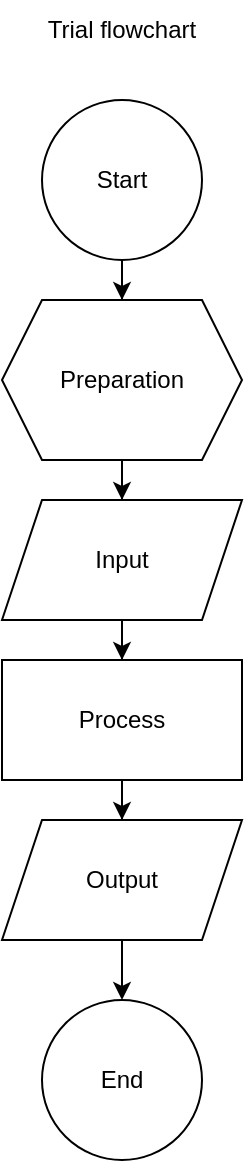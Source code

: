 <mxfile version="20.8.10" type="github">
  <diagram id="C5RBs43oDa-KdzZeNtuy" name="Page-1">
    <mxGraphModel dx="461" dy="251" grid="1" gridSize="10" guides="1" tooltips="1" connect="1" arrows="1" fold="1" page="1" pageScale="1" pageWidth="827" pageHeight="1169" math="0" shadow="0">
      <root>
        <mxCell id="WIyWlLk6GJQsqaUBKTNV-0" />
        <mxCell id="WIyWlLk6GJQsqaUBKTNV-1" parent="WIyWlLk6GJQsqaUBKTNV-0" />
        <mxCell id="qfgWXqgKvP5PUYZuIK3g-2" value="" style="edgeStyle=orthogonalEdgeStyle;rounded=0;orthogonalLoop=1;jettySize=auto;html=1;" edge="1" parent="WIyWlLk6GJQsqaUBKTNV-1" source="qfgWXqgKvP5PUYZuIK3g-0" target="qfgWXqgKvP5PUYZuIK3g-1">
          <mxGeometry relative="1" as="geometry" />
        </mxCell>
        <mxCell id="qfgWXqgKvP5PUYZuIK3g-0" value="Start" style="ellipse;whiteSpace=wrap;html=1;aspect=fixed;" vertex="1" parent="WIyWlLk6GJQsqaUBKTNV-1">
          <mxGeometry x="330" y="90" width="80" height="80" as="geometry" />
        </mxCell>
        <mxCell id="qfgWXqgKvP5PUYZuIK3g-4" value="" style="edgeStyle=orthogonalEdgeStyle;rounded=0;orthogonalLoop=1;jettySize=auto;html=1;" edge="1" parent="WIyWlLk6GJQsqaUBKTNV-1" source="qfgWXqgKvP5PUYZuIK3g-1" target="qfgWXqgKvP5PUYZuIK3g-3">
          <mxGeometry relative="1" as="geometry" />
        </mxCell>
        <mxCell id="qfgWXqgKvP5PUYZuIK3g-1" value="Preparation" style="shape=hexagon;perimeter=hexagonPerimeter2;whiteSpace=wrap;html=1;fixedSize=1;" vertex="1" parent="WIyWlLk6GJQsqaUBKTNV-1">
          <mxGeometry x="310" y="190" width="120" height="80" as="geometry" />
        </mxCell>
        <mxCell id="qfgWXqgKvP5PUYZuIK3g-6" value="" style="edgeStyle=orthogonalEdgeStyle;rounded=0;orthogonalLoop=1;jettySize=auto;html=1;" edge="1" parent="WIyWlLk6GJQsqaUBKTNV-1" source="qfgWXqgKvP5PUYZuIK3g-3" target="qfgWXqgKvP5PUYZuIK3g-5">
          <mxGeometry relative="1" as="geometry" />
        </mxCell>
        <mxCell id="qfgWXqgKvP5PUYZuIK3g-3" value="Input" style="shape=parallelogram;perimeter=parallelogramPerimeter;whiteSpace=wrap;html=1;fixedSize=1;" vertex="1" parent="WIyWlLk6GJQsqaUBKTNV-1">
          <mxGeometry x="310" y="290" width="120" height="60" as="geometry" />
        </mxCell>
        <mxCell id="qfgWXqgKvP5PUYZuIK3g-8" value="" style="edgeStyle=orthogonalEdgeStyle;rounded=0;orthogonalLoop=1;jettySize=auto;html=1;" edge="1" parent="WIyWlLk6GJQsqaUBKTNV-1" source="qfgWXqgKvP5PUYZuIK3g-5" target="qfgWXqgKvP5PUYZuIK3g-7">
          <mxGeometry relative="1" as="geometry" />
        </mxCell>
        <mxCell id="qfgWXqgKvP5PUYZuIK3g-5" value="Process" style="whiteSpace=wrap;html=1;" vertex="1" parent="WIyWlLk6GJQsqaUBKTNV-1">
          <mxGeometry x="310" y="370" width="120" height="60" as="geometry" />
        </mxCell>
        <mxCell id="qfgWXqgKvP5PUYZuIK3g-10" value="" style="edgeStyle=orthogonalEdgeStyle;rounded=0;orthogonalLoop=1;jettySize=auto;html=1;" edge="1" parent="WIyWlLk6GJQsqaUBKTNV-1" source="qfgWXqgKvP5PUYZuIK3g-7" target="qfgWXqgKvP5PUYZuIK3g-9">
          <mxGeometry relative="1" as="geometry" />
        </mxCell>
        <mxCell id="qfgWXqgKvP5PUYZuIK3g-7" value="Output" style="shape=parallelogram;perimeter=parallelogramPerimeter;whiteSpace=wrap;html=1;fixedSize=1;" vertex="1" parent="WIyWlLk6GJQsqaUBKTNV-1">
          <mxGeometry x="310" y="450" width="120" height="60" as="geometry" />
        </mxCell>
        <mxCell id="qfgWXqgKvP5PUYZuIK3g-9" value="End" style="ellipse;whiteSpace=wrap;html=1;" vertex="1" parent="WIyWlLk6GJQsqaUBKTNV-1">
          <mxGeometry x="330" y="540" width="80" height="80" as="geometry" />
        </mxCell>
        <mxCell id="qfgWXqgKvP5PUYZuIK3g-12" value="Trial flowchart" style="text;html=1;strokeColor=none;fillColor=none;align=center;verticalAlign=middle;whiteSpace=wrap;rounded=0;" vertex="1" parent="WIyWlLk6GJQsqaUBKTNV-1">
          <mxGeometry x="330" y="40" width="80" height="30" as="geometry" />
        </mxCell>
      </root>
    </mxGraphModel>
  </diagram>
</mxfile>
